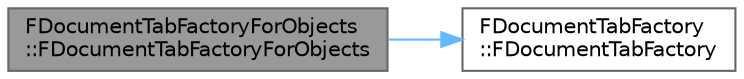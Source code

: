 digraph "FDocumentTabFactoryForObjects::FDocumentTabFactoryForObjects"
{
 // INTERACTIVE_SVG=YES
 // LATEX_PDF_SIZE
  bgcolor="transparent";
  edge [fontname=Helvetica,fontsize=10,labelfontname=Helvetica,labelfontsize=10];
  node [fontname=Helvetica,fontsize=10,shape=box,height=0.2,width=0.4];
  rankdir="LR";
  Node1 [id="Node000001",label="FDocumentTabFactoryForObjects\l::FDocumentTabFactoryForObjects",height=0.2,width=0.4,color="gray40", fillcolor="grey60", style="filled", fontcolor="black",tooltip=" "];
  Node1 -> Node2 [id="edge1_Node000001_Node000002",color="steelblue1",style="solid",tooltip=" "];
  Node2 [id="Node000002",label="FDocumentTabFactory\l::FDocumentTabFactory",height=0.2,width=0.4,color="grey40", fillcolor="white", style="filled",URL="$df/d06/classFDocumentTabFactory.html#a828e6318608656ae220452e47c094229",tooltip=" "];
}
